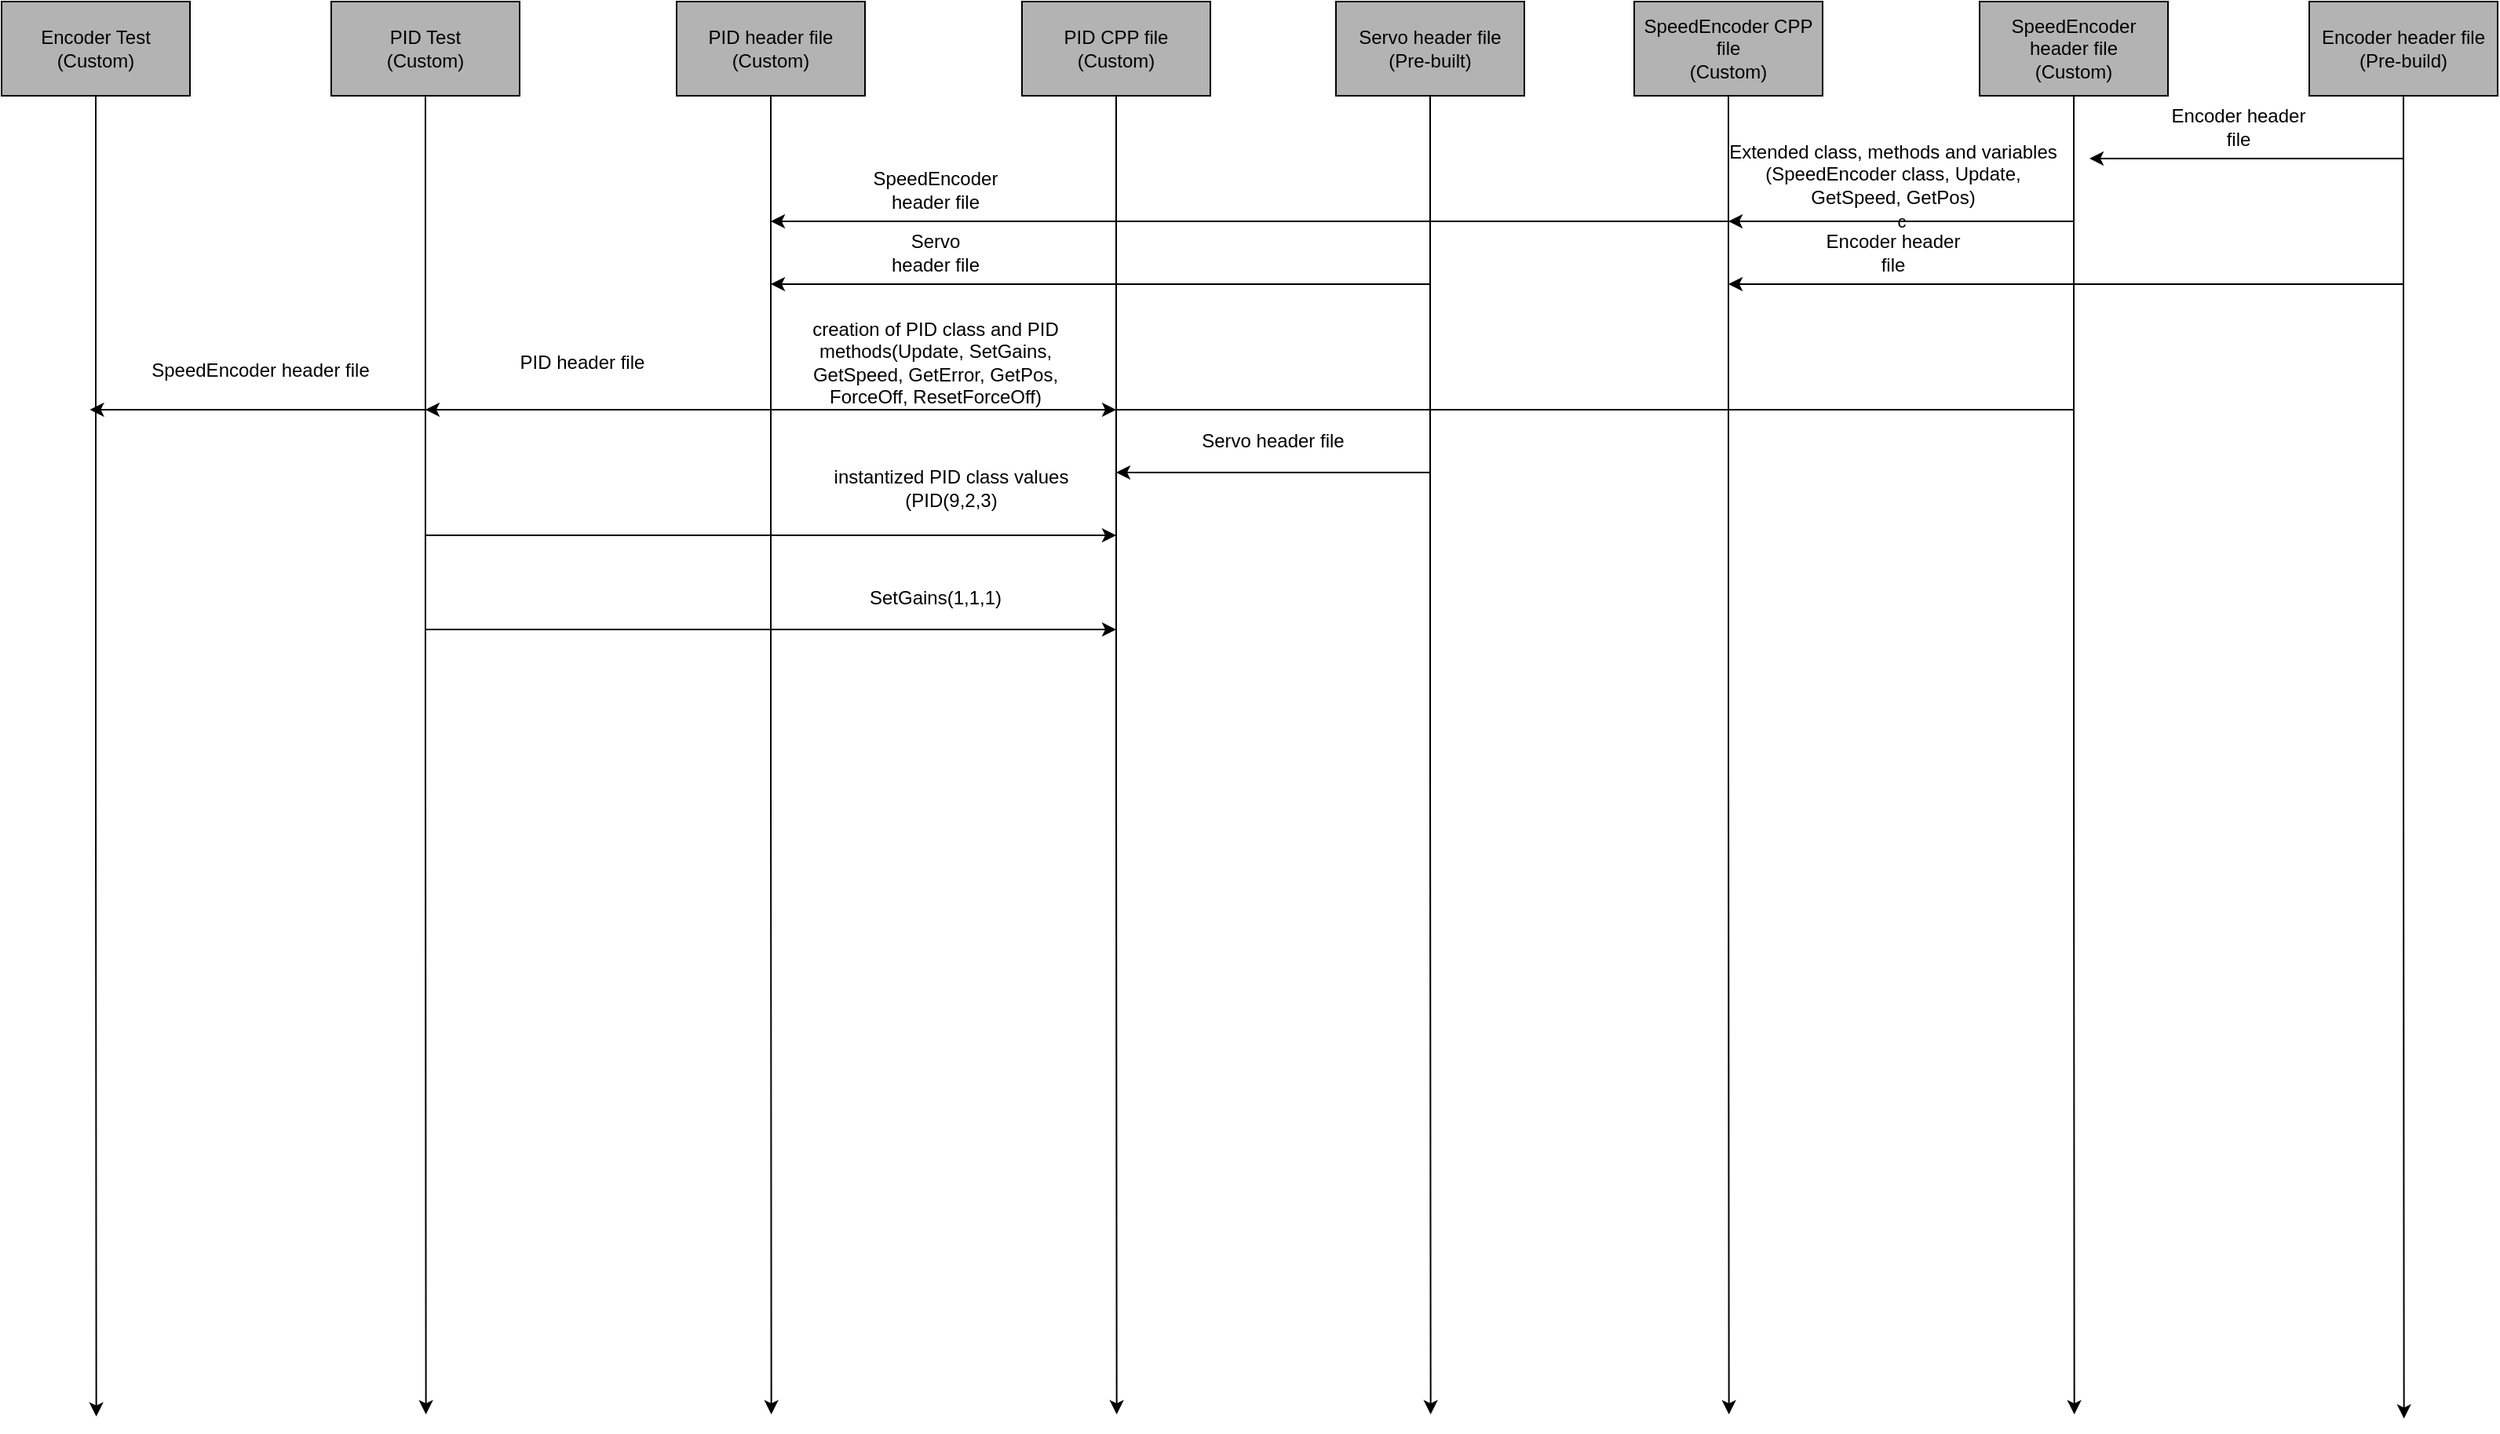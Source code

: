 <mxfile version="15.3.2" type="github"><diagram id="BJ84Ryv54g-ZEva09ME7" name="Page-1"><mxGraphModel dx="1663" dy="913" grid="1" gridSize="10" guides="1" tooltips="1" connect="1" arrows="1" fold="1" page="1" pageScale="1" pageWidth="850" pageHeight="1100" math="0" shadow="0"><root><mxCell id="0"/><mxCell id="1" parent="0"/><mxCell id="bGhxy36XLJ2BK6ojIqhg-8" style="edgeStyle=orthogonalEdgeStyle;rounded=0;orthogonalLoop=1;jettySize=auto;html=1;exitX=0.5;exitY=1;exitDx=0;exitDy=0;" edge="1" parent="1" source="bGhxy36XLJ2BK6ojIqhg-1"><mxGeometry relative="1" as="geometry"><mxPoint x="130.333" y="1001.333" as="targetPoint"/></mxGeometry></mxCell><mxCell id="bGhxy36XLJ2BK6ojIqhg-1" value="Encoder Test&lt;br&gt;(Custom)" style="rounded=0;whiteSpace=wrap;html=1;fillColor=#B3B3B3;" vertex="1" parent="1"><mxGeometry x="70" y="100" width="120" height="60" as="geometry"/></mxCell><mxCell id="bGhxy36XLJ2BK6ojIqhg-12" style="edgeStyle=orthogonalEdgeStyle;rounded=0;orthogonalLoop=1;jettySize=auto;html=1;exitX=0.5;exitY=1;exitDx=0;exitDy=0;" edge="1" parent="1" source="bGhxy36XLJ2BK6ojIqhg-2"><mxGeometry relative="1" as="geometry"><mxPoint x="1170.333" y="1000" as="targetPoint"/></mxGeometry></mxCell><mxCell id="bGhxy36XLJ2BK6ojIqhg-2" value="SpeedEncoder CPP file&lt;br&gt;(Custom)" style="rounded=0;whiteSpace=wrap;html=1;fillColor=#B3B3B3;" vertex="1" parent="1"><mxGeometry x="1110" y="100" width="120" height="60" as="geometry"/></mxCell><mxCell id="bGhxy36XLJ2BK6ojIqhg-11" style="edgeStyle=orthogonalEdgeStyle;rounded=0;orthogonalLoop=1;jettySize=auto;html=1;exitX=0.5;exitY=1;exitDx=0;exitDy=0;" edge="1" parent="1" source="bGhxy36XLJ2BK6ojIqhg-3"><mxGeometry relative="1" as="geometry"><mxPoint x="780.333" y="1000" as="targetPoint"/></mxGeometry></mxCell><mxCell id="bGhxy36XLJ2BK6ojIqhg-3" value="PID CPP file&lt;br&gt;(Custom)" style="rounded=0;whiteSpace=wrap;html=1;fillColor=#B3B3B3;" vertex="1" parent="1"><mxGeometry x="720" y="100" width="120" height="60" as="geometry"/></mxCell><mxCell id="bGhxy36XLJ2BK6ojIqhg-10" style="edgeStyle=orthogonalEdgeStyle;rounded=0;orthogonalLoop=1;jettySize=auto;html=1;exitX=0.5;exitY=1;exitDx=0;exitDy=0;" edge="1" parent="1" source="bGhxy36XLJ2BK6ojIqhg-4"><mxGeometry relative="1" as="geometry"><mxPoint x="560.333" y="1000" as="targetPoint"/></mxGeometry></mxCell><mxCell id="bGhxy36XLJ2BK6ojIqhg-4" value="PID header file&lt;br&gt;(Custom)" style="rounded=0;whiteSpace=wrap;html=1;fillColor=#B3B3B3;" vertex="1" parent="1"><mxGeometry x="500" y="100" width="120" height="60" as="geometry"/></mxCell><mxCell id="bGhxy36XLJ2BK6ojIqhg-9" style="edgeStyle=orthogonalEdgeStyle;rounded=0;orthogonalLoop=1;jettySize=auto;html=1;exitX=0.5;exitY=1;exitDx=0;exitDy=0;" edge="1" parent="1" source="bGhxy36XLJ2BK6ojIqhg-5"><mxGeometry relative="1" as="geometry"><mxPoint x="340.333" y="1000" as="targetPoint"/></mxGeometry></mxCell><mxCell id="bGhxy36XLJ2BK6ojIqhg-5" value="PID Test&lt;br&gt;(Custom)" style="rounded=0;whiteSpace=wrap;html=1;fillColor=#B3B3B3;" vertex="1" parent="1"><mxGeometry x="280" y="100" width="120" height="60" as="geometry"/></mxCell><mxCell id="bGhxy36XLJ2BK6ojIqhg-13" style="edgeStyle=orthogonalEdgeStyle;rounded=0;orthogonalLoop=1;jettySize=auto;html=1;exitX=0.5;exitY=1;exitDx=0;exitDy=0;" edge="1" parent="1" source="bGhxy36XLJ2BK6ojIqhg-6"><mxGeometry relative="1" as="geometry"><mxPoint x="1390.333" y="1000" as="targetPoint"/></mxGeometry></mxCell><mxCell id="bGhxy36XLJ2BK6ojIqhg-6" value="SpeedEncoder header file&lt;br&gt;(Custom)" style="rounded=0;whiteSpace=wrap;html=1;fillColor=#B3B3B3;" vertex="1" parent="1"><mxGeometry x="1330" y="100" width="120" height="60" as="geometry"/></mxCell><mxCell id="bGhxy36XLJ2BK6ojIqhg-15" style="edgeStyle=orthogonalEdgeStyle;rounded=0;orthogonalLoop=1;jettySize=auto;html=1;exitX=0.5;exitY=1;exitDx=0;exitDy=0;" edge="1" parent="1" source="bGhxy36XLJ2BK6ojIqhg-14"><mxGeometry relative="1" as="geometry"><mxPoint x="1600.333" y="1002.667" as="targetPoint"/></mxGeometry></mxCell><mxCell id="bGhxy36XLJ2BK6ojIqhg-14" value="Encoder header file&lt;br&gt;(Pre-build)" style="rounded=0;whiteSpace=wrap;html=1;fillColor=#B3B3B3;" vertex="1" parent="1"><mxGeometry x="1540" y="100" width="120" height="60" as="geometry"/></mxCell><mxCell id="bGhxy36XLJ2BK6ojIqhg-16" value="" style="endArrow=classic;html=1;" edge="1" parent="1"><mxGeometry width="50" height="50" relative="1" as="geometry"><mxPoint x="1600" y="200" as="sourcePoint"/><mxPoint x="1400" y="200" as="targetPoint"/></mxGeometry></mxCell><mxCell id="bGhxy36XLJ2BK6ojIqhg-19" value="Encoder header file" style="text;html=1;strokeColor=none;fillColor=none;align=center;verticalAlign=middle;whiteSpace=wrap;rounded=0;" vertex="1" parent="1"><mxGeometry x="1450" y="170" width="90" height="20" as="geometry"/></mxCell><mxCell id="bGhxy36XLJ2BK6ojIqhg-26" value="c" style="endArrow=classic;html=1;" edge="1" parent="1"><mxGeometry width="50" height="50" relative="1" as="geometry"><mxPoint x="1390" y="240" as="sourcePoint"/><mxPoint x="1170" y="240" as="targetPoint"/></mxGeometry></mxCell><mxCell id="bGhxy36XLJ2BK6ojIqhg-27" value="Extended class, methods and variables&lt;br&gt;(SpeedEncoder class, Update, GetSpeed, GetPos)" style="text;html=1;strokeColor=none;fillColor=none;align=center;verticalAlign=middle;whiteSpace=wrap;rounded=0;" vertex="1" parent="1"><mxGeometry x="1165" y="200" width="220" height="20" as="geometry"/></mxCell><mxCell id="bGhxy36XLJ2BK6ojIqhg-28" value="" style="endArrow=classic;html=1;" edge="1" parent="1"><mxGeometry width="50" height="50" relative="1" as="geometry"><mxPoint x="1600" y="280" as="sourcePoint"/><mxPoint x="1170" y="280" as="targetPoint"/></mxGeometry></mxCell><mxCell id="bGhxy36XLJ2BK6ojIqhg-29" value="Encoder header file" style="text;html=1;strokeColor=none;fillColor=none;align=center;verticalAlign=middle;whiteSpace=wrap;rounded=0;" vertex="1" parent="1"><mxGeometry x="1230" y="250" width="90" height="20" as="geometry"/></mxCell><mxCell id="bGhxy36XLJ2BK6ojIqhg-35" style="edgeStyle=orthogonalEdgeStyle;rounded=0;orthogonalLoop=1;jettySize=auto;html=1;exitX=0.5;exitY=1;exitDx=0;exitDy=0;" edge="1" parent="1" source="bGhxy36XLJ2BK6ojIqhg-34"><mxGeometry relative="1" as="geometry"><mxPoint x="980.333" y="1000" as="targetPoint"/></mxGeometry></mxCell><mxCell id="bGhxy36XLJ2BK6ojIqhg-34" value="Servo header file&lt;br&gt;(Pre-built)" style="rounded=0;whiteSpace=wrap;html=1;fillColor=#B3B3B3;" vertex="1" parent="1"><mxGeometry x="920" y="100" width="120" height="60" as="geometry"/></mxCell><mxCell id="bGhxy36XLJ2BK6ojIqhg-36" value="" style="endArrow=classic;html=1;" edge="1" parent="1"><mxGeometry width="50" height="50" relative="1" as="geometry"><mxPoint x="980" y="280" as="sourcePoint"/><mxPoint x="560" y="280" as="targetPoint"/></mxGeometry></mxCell><mxCell id="bGhxy36XLJ2BK6ojIqhg-38" value="SpeedEncoder header file" style="text;html=1;strokeColor=none;fillColor=none;align=center;verticalAlign=middle;whiteSpace=wrap;rounded=0;" vertex="1" parent="1"><mxGeometry x="630" y="210" width="70" height="20" as="geometry"/></mxCell><mxCell id="bGhxy36XLJ2BK6ojIqhg-42" value="Servo header file" style="text;html=1;strokeColor=none;fillColor=none;align=center;verticalAlign=middle;whiteSpace=wrap;rounded=0;" vertex="1" parent="1"><mxGeometry x="630" y="250" width="70" height="20" as="geometry"/></mxCell><mxCell id="bGhxy36XLJ2BK6ojIqhg-43" value="" style="endArrow=classic;html=1;" edge="1" parent="1"><mxGeometry width="50" height="50" relative="1" as="geometry"><mxPoint x="1390" y="240" as="sourcePoint"/><mxPoint x="560" y="240" as="targetPoint"/></mxGeometry></mxCell><mxCell id="bGhxy36XLJ2BK6ojIqhg-44" value="" style="endArrow=classic;html=1;" edge="1" parent="1"><mxGeometry width="50" height="50" relative="1" as="geometry"><mxPoint x="560" y="360" as="sourcePoint"/><mxPoint x="780" y="360" as="targetPoint"/></mxGeometry></mxCell><mxCell id="bGhxy36XLJ2BK6ojIqhg-46" value="creation of PID class and PID methods(Update, SetGains, GetSpeed, GetError, GetPos, ForceOff, ResetForceOff)" style="text;html=1;strokeColor=none;fillColor=none;align=center;verticalAlign=middle;whiteSpace=wrap;rounded=0;" vertex="1" parent="1"><mxGeometry x="570" y="320" width="190" height="20" as="geometry"/></mxCell><mxCell id="bGhxy36XLJ2BK6ojIqhg-47" value="" style="endArrow=classic;html=1;" edge="1" parent="1"><mxGeometry width="50" height="50" relative="1" as="geometry"><mxPoint x="980" y="400" as="sourcePoint"/><mxPoint x="780" y="400" as="targetPoint"/></mxGeometry></mxCell><mxCell id="bGhxy36XLJ2BK6ojIqhg-48" value="Servo header file" style="text;html=1;strokeColor=none;fillColor=none;align=center;verticalAlign=middle;whiteSpace=wrap;rounded=0;" vertex="1" parent="1"><mxGeometry x="830" y="370" width="100" height="20" as="geometry"/></mxCell><mxCell id="bGhxy36XLJ2BK6ojIqhg-49" value="" style="endArrow=classic;html=1;" edge="1" parent="1"><mxGeometry width="50" height="50" relative="1" as="geometry"><mxPoint x="560" y="360" as="sourcePoint"/><mxPoint x="340" y="360" as="targetPoint"/></mxGeometry></mxCell><mxCell id="bGhxy36XLJ2BK6ojIqhg-50" value="PID header file" style="text;html=1;strokeColor=none;fillColor=none;align=center;verticalAlign=middle;whiteSpace=wrap;rounded=0;" vertex="1" parent="1"><mxGeometry x="390" y="320" width="100" height="20" as="geometry"/></mxCell><mxCell id="bGhxy36XLJ2BK6ojIqhg-51" value="" style="endArrow=classic;html=1;" edge="1" parent="1"><mxGeometry width="50" height="50" relative="1" as="geometry"><mxPoint x="340" y="500" as="sourcePoint"/><mxPoint x="780" y="500" as="targetPoint"/></mxGeometry></mxCell><mxCell id="bGhxy36XLJ2BK6ojIqhg-52" value="SetGains(1,1,1)" style="text;html=1;strokeColor=none;fillColor=none;align=center;verticalAlign=middle;whiteSpace=wrap;rounded=0;" vertex="1" parent="1"><mxGeometry x="645" y="470" width="40" height="20" as="geometry"/></mxCell><mxCell id="bGhxy36XLJ2BK6ojIqhg-53" value="" style="endArrow=classic;html=1;" edge="1" parent="1"><mxGeometry width="50" height="50" relative="1" as="geometry"><mxPoint x="1390" y="360" as="sourcePoint"/><mxPoint x="126.235" y="360" as="targetPoint"/></mxGeometry></mxCell><mxCell id="bGhxy36XLJ2BK6ojIqhg-55" value="SpeedEncoder header file" style="text;html=1;strokeColor=none;fillColor=none;align=center;verticalAlign=middle;whiteSpace=wrap;rounded=0;" vertex="1" parent="1"><mxGeometry x="160" y="320" width="150" height="30" as="geometry"/></mxCell><mxCell id="bGhxy36XLJ2BK6ojIqhg-56" value="" style="endArrow=classic;html=1;" edge="1" parent="1"><mxGeometry width="50" height="50" relative="1" as="geometry"><mxPoint x="340" y="440" as="sourcePoint"/><mxPoint x="780" y="440" as="targetPoint"/></mxGeometry></mxCell><mxCell id="bGhxy36XLJ2BK6ojIqhg-57" value="instantized PID class values (PID(9,2,3)" style="text;html=1;strokeColor=none;fillColor=none;align=center;verticalAlign=middle;whiteSpace=wrap;rounded=0;" vertex="1" parent="1"><mxGeometry x="590" y="400" width="170" height="20" as="geometry"/></mxCell></root></mxGraphModel></diagram></mxfile>
